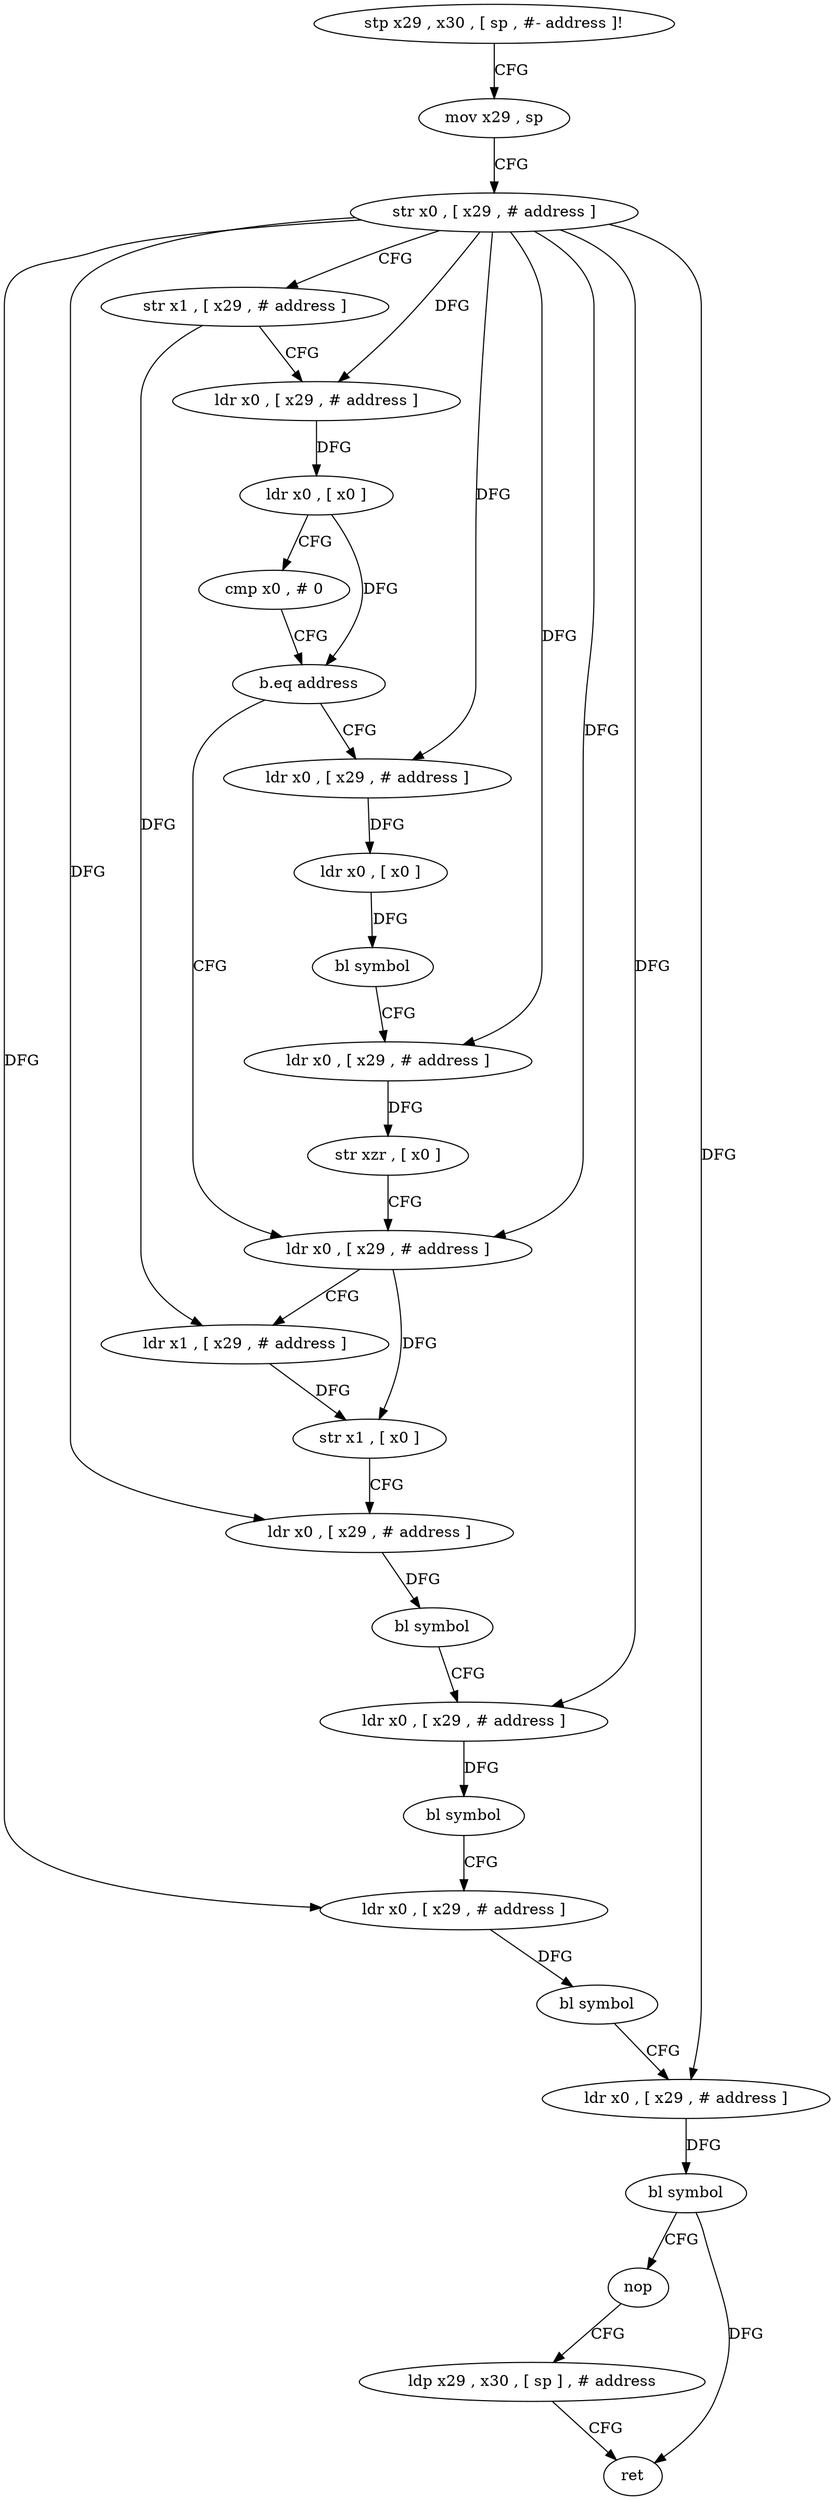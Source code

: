 digraph "func" {
"101640" [label = "stp x29 , x30 , [ sp , #- address ]!" ]
"101644" [label = "mov x29 , sp" ]
"101648" [label = "str x0 , [ x29 , # address ]" ]
"101652" [label = "str x1 , [ x29 , # address ]" ]
"101656" [label = "ldr x0 , [ x29 , # address ]" ]
"101660" [label = "ldr x0 , [ x0 ]" ]
"101664" [label = "cmp x0 , # 0" ]
"101668" [label = "b.eq address" ]
"101692" [label = "ldr x0 , [ x29 , # address ]" ]
"101672" [label = "ldr x0 , [ x29 , # address ]" ]
"101696" [label = "ldr x1 , [ x29 , # address ]" ]
"101700" [label = "str x1 , [ x0 ]" ]
"101704" [label = "ldr x0 , [ x29 , # address ]" ]
"101708" [label = "bl symbol" ]
"101712" [label = "ldr x0 , [ x29 , # address ]" ]
"101716" [label = "bl symbol" ]
"101720" [label = "ldr x0 , [ x29 , # address ]" ]
"101724" [label = "bl symbol" ]
"101728" [label = "ldr x0 , [ x29 , # address ]" ]
"101732" [label = "bl symbol" ]
"101736" [label = "nop" ]
"101740" [label = "ldp x29 , x30 , [ sp ] , # address" ]
"101744" [label = "ret" ]
"101676" [label = "ldr x0 , [ x0 ]" ]
"101680" [label = "bl symbol" ]
"101684" [label = "ldr x0 , [ x29 , # address ]" ]
"101688" [label = "str xzr , [ x0 ]" ]
"101640" -> "101644" [ label = "CFG" ]
"101644" -> "101648" [ label = "CFG" ]
"101648" -> "101652" [ label = "CFG" ]
"101648" -> "101656" [ label = "DFG" ]
"101648" -> "101692" [ label = "DFG" ]
"101648" -> "101704" [ label = "DFG" ]
"101648" -> "101712" [ label = "DFG" ]
"101648" -> "101720" [ label = "DFG" ]
"101648" -> "101728" [ label = "DFG" ]
"101648" -> "101672" [ label = "DFG" ]
"101648" -> "101684" [ label = "DFG" ]
"101652" -> "101656" [ label = "CFG" ]
"101652" -> "101696" [ label = "DFG" ]
"101656" -> "101660" [ label = "DFG" ]
"101660" -> "101664" [ label = "CFG" ]
"101660" -> "101668" [ label = "DFG" ]
"101664" -> "101668" [ label = "CFG" ]
"101668" -> "101692" [ label = "CFG" ]
"101668" -> "101672" [ label = "CFG" ]
"101692" -> "101696" [ label = "CFG" ]
"101692" -> "101700" [ label = "DFG" ]
"101672" -> "101676" [ label = "DFG" ]
"101696" -> "101700" [ label = "DFG" ]
"101700" -> "101704" [ label = "CFG" ]
"101704" -> "101708" [ label = "DFG" ]
"101708" -> "101712" [ label = "CFG" ]
"101712" -> "101716" [ label = "DFG" ]
"101716" -> "101720" [ label = "CFG" ]
"101720" -> "101724" [ label = "DFG" ]
"101724" -> "101728" [ label = "CFG" ]
"101728" -> "101732" [ label = "DFG" ]
"101732" -> "101736" [ label = "CFG" ]
"101732" -> "101744" [ label = "DFG" ]
"101736" -> "101740" [ label = "CFG" ]
"101740" -> "101744" [ label = "CFG" ]
"101676" -> "101680" [ label = "DFG" ]
"101680" -> "101684" [ label = "CFG" ]
"101684" -> "101688" [ label = "DFG" ]
"101688" -> "101692" [ label = "CFG" ]
}
